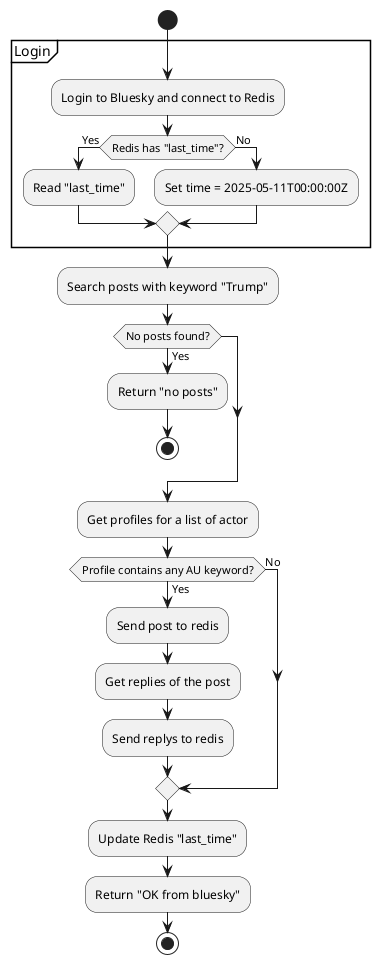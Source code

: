 @startuml
start

partition Login {
    :Login to Bluesky and connect to Redis;
    
    if (Redis has "last_time"?) then (Yes)
        :Read "last_time";
    else (No)
        :Set time = 2025-05-11T00:00:00Z;
    endif
}

:Search posts with keyword "Trump";

if (No posts found?) then (Yes)
    :Return "no posts";
    stop
endif


:Get profiles for a list of actor;


if (Profile contains any AU keyword?) then (Yes)
    :Send post to redis;
    :Get replies of the post;
    :Send replys to redis;
else (No)
endif

:Update Redis "last_time";
:Return "OK from bluesky";

stop
@enduml